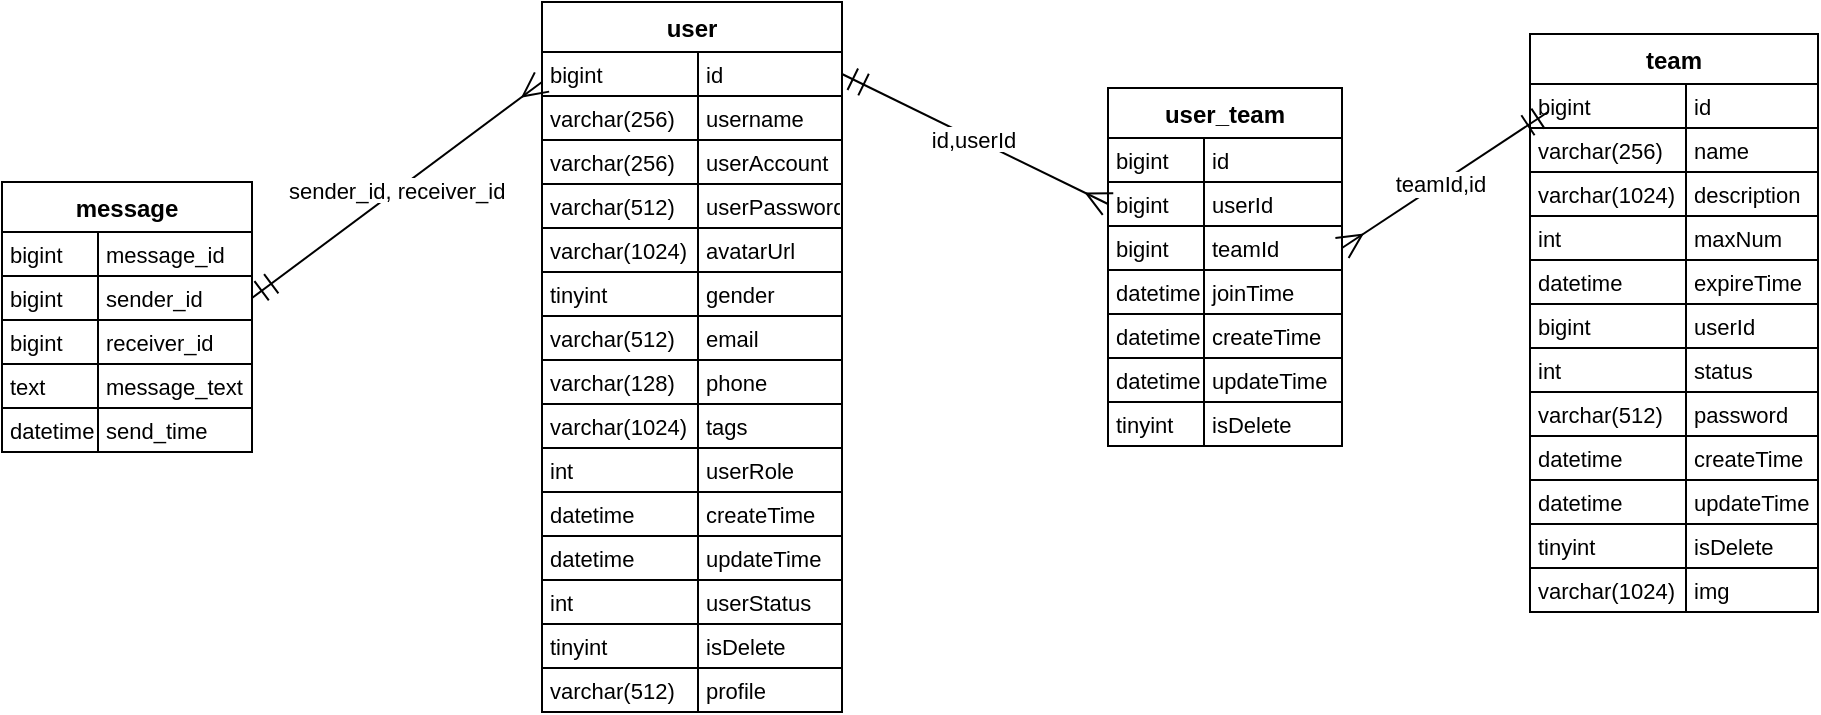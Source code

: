<mxfile version="24.2.3" type="github">
  <diagram name="第 1 页" id="plTdu0nr00cwOfL37Zm0">
    <mxGraphModel dx="2539" dy="769" grid="0" gridSize="10" guides="1" tooltips="1" connect="1" arrows="1" fold="1" page="0" pageScale="1" pageWidth="827" pageHeight="1169" math="0" shadow="0">
      <root>
        <mxCell id="0" />
        <mxCell id="1" parent="0" />
        <mxCell id="kxkNf5n4wVDpSi1koq3--77" value="message" style="shape=table;startSize=25;container=1;collapsible=0;childLayout=tableLayout;fixedRows=1;rowLines=1;fontStyle=1;align=center;resizeLast=1;" parent="1" vertex="1">
          <mxGeometry x="-907" y="110" width="125" height="135" as="geometry" />
        </mxCell>
        <mxCell id="kxkNf5n4wVDpSi1koq3--78" style="shape=tableRow;horizontal=0;startSize=0;swimlaneHead=0;swimlaneBody=0;fillColor=none;collapsible=0;dropTarget=0;points=[[0,0.5],[1,0.5]];portConstraint=eastwest;top=0;left=0;right=0;bottom=0;" parent="kxkNf5n4wVDpSi1koq3--77" vertex="1">
          <mxGeometry y="25" width="125" height="22" as="geometry" />
        </mxCell>
        <mxCell id="kxkNf5n4wVDpSi1koq3--79" value="bigint" style="shape=partialRectangle;connectable=0;fillColor=none;top=0;left=0;bottom=0;right=0;align=left;spacingLeft=2;overflow=hidden;fontSize=11;" parent="kxkNf5n4wVDpSi1koq3--78" vertex="1">
          <mxGeometry width="48" height="22" as="geometry">
            <mxRectangle width="48" height="22" as="alternateBounds" />
          </mxGeometry>
        </mxCell>
        <mxCell id="kxkNf5n4wVDpSi1koq3--80" value="message_id" style="shape=partialRectangle;connectable=0;fillColor=none;top=0;left=0;bottom=0;right=0;align=left;spacingLeft=2;overflow=hidden;fontSize=11;" parent="kxkNf5n4wVDpSi1koq3--78" vertex="1">
          <mxGeometry x="48" width="77" height="22" as="geometry">
            <mxRectangle width="77" height="22" as="alternateBounds" />
          </mxGeometry>
        </mxCell>
        <mxCell id="kxkNf5n4wVDpSi1koq3--81" style="shape=tableRow;horizontal=0;startSize=0;swimlaneHead=0;swimlaneBody=0;fillColor=none;collapsible=0;dropTarget=0;points=[[0,0.5],[1,0.5]];portConstraint=eastwest;top=0;left=0;right=0;bottom=0;" parent="kxkNf5n4wVDpSi1koq3--77" vertex="1">
          <mxGeometry y="47" width="125" height="22" as="geometry" />
        </mxCell>
        <mxCell id="kxkNf5n4wVDpSi1koq3--82" value="bigint" style="shape=partialRectangle;connectable=0;fillColor=none;top=0;left=0;bottom=0;right=0;align=left;spacingLeft=2;overflow=hidden;fontSize=11;" parent="kxkNf5n4wVDpSi1koq3--81" vertex="1">
          <mxGeometry width="48" height="22" as="geometry">
            <mxRectangle width="48" height="22" as="alternateBounds" />
          </mxGeometry>
        </mxCell>
        <mxCell id="kxkNf5n4wVDpSi1koq3--83" value="sender_id" style="shape=partialRectangle;connectable=0;fillColor=none;top=0;left=0;bottom=0;right=0;align=left;spacingLeft=2;overflow=hidden;fontSize=11;" parent="kxkNf5n4wVDpSi1koq3--81" vertex="1">
          <mxGeometry x="48" width="77" height="22" as="geometry">
            <mxRectangle width="77" height="22" as="alternateBounds" />
          </mxGeometry>
        </mxCell>
        <mxCell id="kxkNf5n4wVDpSi1koq3--84" style="shape=tableRow;horizontal=0;startSize=0;swimlaneHead=0;swimlaneBody=0;fillColor=none;collapsible=0;dropTarget=0;points=[[0,0.5],[1,0.5]];portConstraint=eastwest;top=0;left=0;right=0;bottom=0;" parent="kxkNf5n4wVDpSi1koq3--77" vertex="1">
          <mxGeometry y="69" width="125" height="22" as="geometry" />
        </mxCell>
        <mxCell id="kxkNf5n4wVDpSi1koq3--85" value="bigint" style="shape=partialRectangle;connectable=0;fillColor=none;top=0;left=0;bottom=0;right=0;align=left;spacingLeft=2;overflow=hidden;fontSize=11;" parent="kxkNf5n4wVDpSi1koq3--84" vertex="1">
          <mxGeometry width="48" height="22" as="geometry">
            <mxRectangle width="48" height="22" as="alternateBounds" />
          </mxGeometry>
        </mxCell>
        <mxCell id="kxkNf5n4wVDpSi1koq3--86" value="receiver_id" style="shape=partialRectangle;connectable=0;fillColor=none;top=0;left=0;bottom=0;right=0;align=left;spacingLeft=2;overflow=hidden;fontSize=11;" parent="kxkNf5n4wVDpSi1koq3--84" vertex="1">
          <mxGeometry x="48" width="77" height="22" as="geometry">
            <mxRectangle width="77" height="22" as="alternateBounds" />
          </mxGeometry>
        </mxCell>
        <mxCell id="kxkNf5n4wVDpSi1koq3--87" style="shape=tableRow;horizontal=0;startSize=0;swimlaneHead=0;swimlaneBody=0;fillColor=none;collapsible=0;dropTarget=0;points=[[0,0.5],[1,0.5]];portConstraint=eastwest;top=0;left=0;right=0;bottom=0;" parent="kxkNf5n4wVDpSi1koq3--77" vertex="1">
          <mxGeometry y="91" width="125" height="22" as="geometry" />
        </mxCell>
        <mxCell id="kxkNf5n4wVDpSi1koq3--88" value="text" style="shape=partialRectangle;connectable=0;fillColor=none;top=0;left=0;bottom=0;right=0;align=left;spacingLeft=2;overflow=hidden;fontSize=11;" parent="kxkNf5n4wVDpSi1koq3--87" vertex="1">
          <mxGeometry width="48" height="22" as="geometry">
            <mxRectangle width="48" height="22" as="alternateBounds" />
          </mxGeometry>
        </mxCell>
        <mxCell id="kxkNf5n4wVDpSi1koq3--89" value="message_text" style="shape=partialRectangle;connectable=0;fillColor=none;top=0;left=0;bottom=0;right=0;align=left;spacingLeft=2;overflow=hidden;fontSize=11;" parent="kxkNf5n4wVDpSi1koq3--87" vertex="1">
          <mxGeometry x="48" width="77" height="22" as="geometry">
            <mxRectangle width="77" height="22" as="alternateBounds" />
          </mxGeometry>
        </mxCell>
        <mxCell id="kxkNf5n4wVDpSi1koq3--90" style="shape=tableRow;horizontal=0;startSize=0;swimlaneHead=0;swimlaneBody=0;fillColor=none;collapsible=0;dropTarget=0;points=[[0,0.5],[1,0.5]];portConstraint=eastwest;top=0;left=0;right=0;bottom=0;" parent="kxkNf5n4wVDpSi1koq3--77" vertex="1">
          <mxGeometry y="113" width="125" height="22" as="geometry" />
        </mxCell>
        <mxCell id="kxkNf5n4wVDpSi1koq3--91" value="datetime" style="shape=partialRectangle;connectable=0;fillColor=none;top=0;left=0;bottom=0;right=0;align=left;spacingLeft=2;overflow=hidden;fontSize=11;" parent="kxkNf5n4wVDpSi1koq3--90" vertex="1">
          <mxGeometry width="48" height="22" as="geometry">
            <mxRectangle width="48" height="22" as="alternateBounds" />
          </mxGeometry>
        </mxCell>
        <mxCell id="kxkNf5n4wVDpSi1koq3--92" value="send_time" style="shape=partialRectangle;connectable=0;fillColor=none;top=0;left=0;bottom=0;right=0;align=left;spacingLeft=2;overflow=hidden;fontSize=11;" parent="kxkNf5n4wVDpSi1koq3--90" vertex="1">
          <mxGeometry x="48" width="77" height="22" as="geometry">
            <mxRectangle width="77" height="22" as="alternateBounds" />
          </mxGeometry>
        </mxCell>
        <mxCell id="kxkNf5n4wVDpSi1koq3--93" value="user" style="shape=table;startSize=25;container=1;collapsible=0;childLayout=tableLayout;fixedRows=1;rowLines=1;fontStyle=1;align=center;resizeLast=1;" parent="1" vertex="1">
          <mxGeometry x="-637" y="20" width="150" height="355" as="geometry" />
        </mxCell>
        <mxCell id="kxkNf5n4wVDpSi1koq3--94" style="shape=tableRow;horizontal=0;startSize=0;swimlaneHead=0;swimlaneBody=0;fillColor=none;collapsible=0;dropTarget=0;points=[[0,0.5],[1,0.5]];portConstraint=eastwest;top=0;left=0;right=0;bottom=0;" parent="kxkNf5n4wVDpSi1koq3--93" vertex="1">
          <mxGeometry y="25" width="150" height="22" as="geometry" />
        </mxCell>
        <mxCell id="kxkNf5n4wVDpSi1koq3--95" value="bigint" style="shape=partialRectangle;connectable=0;fillColor=none;top=0;left=0;bottom=0;right=0;align=left;spacingLeft=2;overflow=hidden;fontSize=11;" parent="kxkNf5n4wVDpSi1koq3--94" vertex="1">
          <mxGeometry width="78" height="22" as="geometry">
            <mxRectangle width="78" height="22" as="alternateBounds" />
          </mxGeometry>
        </mxCell>
        <mxCell id="kxkNf5n4wVDpSi1koq3--96" value="id" style="shape=partialRectangle;connectable=0;fillColor=none;top=0;left=0;bottom=0;right=0;align=left;spacingLeft=2;overflow=hidden;fontSize=11;" parent="kxkNf5n4wVDpSi1koq3--94" vertex="1">
          <mxGeometry x="78" width="72" height="22" as="geometry">
            <mxRectangle width="72" height="22" as="alternateBounds" />
          </mxGeometry>
        </mxCell>
        <mxCell id="kxkNf5n4wVDpSi1koq3--97" style="shape=tableRow;horizontal=0;startSize=0;swimlaneHead=0;swimlaneBody=0;fillColor=none;collapsible=0;dropTarget=0;points=[[0,0.5],[1,0.5]];portConstraint=eastwest;top=0;left=0;right=0;bottom=0;" parent="kxkNf5n4wVDpSi1koq3--93" vertex="1">
          <mxGeometry y="47" width="150" height="22" as="geometry" />
        </mxCell>
        <mxCell id="kxkNf5n4wVDpSi1koq3--98" value="varchar(256)" style="shape=partialRectangle;connectable=0;fillColor=none;top=0;left=0;bottom=0;right=0;align=left;spacingLeft=2;overflow=hidden;fontSize=11;" parent="kxkNf5n4wVDpSi1koq3--97" vertex="1">
          <mxGeometry width="78" height="22" as="geometry">
            <mxRectangle width="78" height="22" as="alternateBounds" />
          </mxGeometry>
        </mxCell>
        <mxCell id="kxkNf5n4wVDpSi1koq3--99" value="username" style="shape=partialRectangle;connectable=0;fillColor=none;top=0;left=0;bottom=0;right=0;align=left;spacingLeft=2;overflow=hidden;fontSize=11;" parent="kxkNf5n4wVDpSi1koq3--97" vertex="1">
          <mxGeometry x="78" width="72" height="22" as="geometry">
            <mxRectangle width="72" height="22" as="alternateBounds" />
          </mxGeometry>
        </mxCell>
        <mxCell id="kxkNf5n4wVDpSi1koq3--100" style="shape=tableRow;horizontal=0;startSize=0;swimlaneHead=0;swimlaneBody=0;fillColor=none;collapsible=0;dropTarget=0;points=[[0,0.5],[1,0.5]];portConstraint=eastwest;top=0;left=0;right=0;bottom=0;" parent="kxkNf5n4wVDpSi1koq3--93" vertex="1">
          <mxGeometry y="69" width="150" height="22" as="geometry" />
        </mxCell>
        <mxCell id="kxkNf5n4wVDpSi1koq3--101" value="varchar(256)" style="shape=partialRectangle;connectable=0;fillColor=none;top=0;left=0;bottom=0;right=0;align=left;spacingLeft=2;overflow=hidden;fontSize=11;" parent="kxkNf5n4wVDpSi1koq3--100" vertex="1">
          <mxGeometry width="78" height="22" as="geometry">
            <mxRectangle width="78" height="22" as="alternateBounds" />
          </mxGeometry>
        </mxCell>
        <mxCell id="kxkNf5n4wVDpSi1koq3--102" value="userAccount" style="shape=partialRectangle;connectable=0;fillColor=none;top=0;left=0;bottom=0;right=0;align=left;spacingLeft=2;overflow=hidden;fontSize=11;" parent="kxkNf5n4wVDpSi1koq3--100" vertex="1">
          <mxGeometry x="78" width="72" height="22" as="geometry">
            <mxRectangle width="72" height="22" as="alternateBounds" />
          </mxGeometry>
        </mxCell>
        <mxCell id="kxkNf5n4wVDpSi1koq3--103" style="shape=tableRow;horizontal=0;startSize=0;swimlaneHead=0;swimlaneBody=0;fillColor=none;collapsible=0;dropTarget=0;points=[[0,0.5],[1,0.5]];portConstraint=eastwest;top=0;left=0;right=0;bottom=0;" parent="kxkNf5n4wVDpSi1koq3--93" vertex="1">
          <mxGeometry y="91" width="150" height="22" as="geometry" />
        </mxCell>
        <mxCell id="kxkNf5n4wVDpSi1koq3--104" value="varchar(512)" style="shape=partialRectangle;connectable=0;fillColor=none;top=0;left=0;bottom=0;right=0;align=left;spacingLeft=2;overflow=hidden;fontSize=11;" parent="kxkNf5n4wVDpSi1koq3--103" vertex="1">
          <mxGeometry width="78" height="22" as="geometry">
            <mxRectangle width="78" height="22" as="alternateBounds" />
          </mxGeometry>
        </mxCell>
        <mxCell id="kxkNf5n4wVDpSi1koq3--105" value="userPassword" style="shape=partialRectangle;connectable=0;fillColor=none;top=0;left=0;bottom=0;right=0;align=left;spacingLeft=2;overflow=hidden;fontSize=11;" parent="kxkNf5n4wVDpSi1koq3--103" vertex="1">
          <mxGeometry x="78" width="72" height="22" as="geometry">
            <mxRectangle width="72" height="22" as="alternateBounds" />
          </mxGeometry>
        </mxCell>
        <mxCell id="kxkNf5n4wVDpSi1koq3--106" style="shape=tableRow;horizontal=0;startSize=0;swimlaneHead=0;swimlaneBody=0;fillColor=none;collapsible=0;dropTarget=0;points=[[0,0.5],[1,0.5]];portConstraint=eastwest;top=0;left=0;right=0;bottom=0;" parent="kxkNf5n4wVDpSi1koq3--93" vertex="1">
          <mxGeometry y="113" width="150" height="22" as="geometry" />
        </mxCell>
        <mxCell id="kxkNf5n4wVDpSi1koq3--107" value="varchar(1024)" style="shape=partialRectangle;connectable=0;fillColor=none;top=0;left=0;bottom=0;right=0;align=left;spacingLeft=2;overflow=hidden;fontSize=11;" parent="kxkNf5n4wVDpSi1koq3--106" vertex="1">
          <mxGeometry width="78" height="22" as="geometry">
            <mxRectangle width="78" height="22" as="alternateBounds" />
          </mxGeometry>
        </mxCell>
        <mxCell id="kxkNf5n4wVDpSi1koq3--108" value="avatarUrl" style="shape=partialRectangle;connectable=0;fillColor=none;top=0;left=0;bottom=0;right=0;align=left;spacingLeft=2;overflow=hidden;fontSize=11;" parent="kxkNf5n4wVDpSi1koq3--106" vertex="1">
          <mxGeometry x="78" width="72" height="22" as="geometry">
            <mxRectangle width="72" height="22" as="alternateBounds" />
          </mxGeometry>
        </mxCell>
        <mxCell id="kxkNf5n4wVDpSi1koq3--109" style="shape=tableRow;horizontal=0;startSize=0;swimlaneHead=0;swimlaneBody=0;fillColor=none;collapsible=0;dropTarget=0;points=[[0,0.5],[1,0.5]];portConstraint=eastwest;top=0;left=0;right=0;bottom=0;" parent="kxkNf5n4wVDpSi1koq3--93" vertex="1">
          <mxGeometry y="135" width="150" height="22" as="geometry" />
        </mxCell>
        <mxCell id="kxkNf5n4wVDpSi1koq3--110" value="tinyint" style="shape=partialRectangle;connectable=0;fillColor=none;top=0;left=0;bottom=0;right=0;align=left;spacingLeft=2;overflow=hidden;fontSize=11;" parent="kxkNf5n4wVDpSi1koq3--109" vertex="1">
          <mxGeometry width="78" height="22" as="geometry">
            <mxRectangle width="78" height="22" as="alternateBounds" />
          </mxGeometry>
        </mxCell>
        <mxCell id="kxkNf5n4wVDpSi1koq3--111" value="gender" style="shape=partialRectangle;connectable=0;fillColor=none;top=0;left=0;bottom=0;right=0;align=left;spacingLeft=2;overflow=hidden;fontSize=11;" parent="kxkNf5n4wVDpSi1koq3--109" vertex="1">
          <mxGeometry x="78" width="72" height="22" as="geometry">
            <mxRectangle width="72" height="22" as="alternateBounds" />
          </mxGeometry>
        </mxCell>
        <mxCell id="kxkNf5n4wVDpSi1koq3--112" style="shape=tableRow;horizontal=0;startSize=0;swimlaneHead=0;swimlaneBody=0;fillColor=none;collapsible=0;dropTarget=0;points=[[0,0.5],[1,0.5]];portConstraint=eastwest;top=0;left=0;right=0;bottom=0;" parent="kxkNf5n4wVDpSi1koq3--93" vertex="1">
          <mxGeometry y="157" width="150" height="22" as="geometry" />
        </mxCell>
        <mxCell id="kxkNf5n4wVDpSi1koq3--113" value="varchar(512)" style="shape=partialRectangle;connectable=0;fillColor=none;top=0;left=0;bottom=0;right=0;align=left;spacingLeft=2;overflow=hidden;fontSize=11;" parent="kxkNf5n4wVDpSi1koq3--112" vertex="1">
          <mxGeometry width="78" height="22" as="geometry">
            <mxRectangle width="78" height="22" as="alternateBounds" />
          </mxGeometry>
        </mxCell>
        <mxCell id="kxkNf5n4wVDpSi1koq3--114" value="email" style="shape=partialRectangle;connectable=0;fillColor=none;top=0;left=0;bottom=0;right=0;align=left;spacingLeft=2;overflow=hidden;fontSize=11;" parent="kxkNf5n4wVDpSi1koq3--112" vertex="1">
          <mxGeometry x="78" width="72" height="22" as="geometry">
            <mxRectangle width="72" height="22" as="alternateBounds" />
          </mxGeometry>
        </mxCell>
        <mxCell id="kxkNf5n4wVDpSi1koq3--115" style="shape=tableRow;horizontal=0;startSize=0;swimlaneHead=0;swimlaneBody=0;fillColor=none;collapsible=0;dropTarget=0;points=[[0,0.5],[1,0.5]];portConstraint=eastwest;top=0;left=0;right=0;bottom=0;" parent="kxkNf5n4wVDpSi1koq3--93" vertex="1">
          <mxGeometry y="179" width="150" height="22" as="geometry" />
        </mxCell>
        <mxCell id="kxkNf5n4wVDpSi1koq3--116" value="varchar(128)" style="shape=partialRectangle;connectable=0;fillColor=none;top=0;left=0;bottom=0;right=0;align=left;spacingLeft=2;overflow=hidden;fontSize=11;" parent="kxkNf5n4wVDpSi1koq3--115" vertex="1">
          <mxGeometry width="78" height="22" as="geometry">
            <mxRectangle width="78" height="22" as="alternateBounds" />
          </mxGeometry>
        </mxCell>
        <mxCell id="kxkNf5n4wVDpSi1koq3--117" value="phone" style="shape=partialRectangle;connectable=0;fillColor=none;top=0;left=0;bottom=0;right=0;align=left;spacingLeft=2;overflow=hidden;fontSize=11;" parent="kxkNf5n4wVDpSi1koq3--115" vertex="1">
          <mxGeometry x="78" width="72" height="22" as="geometry">
            <mxRectangle width="72" height="22" as="alternateBounds" />
          </mxGeometry>
        </mxCell>
        <mxCell id="kxkNf5n4wVDpSi1koq3--118" style="shape=tableRow;horizontal=0;startSize=0;swimlaneHead=0;swimlaneBody=0;fillColor=none;collapsible=0;dropTarget=0;points=[[0,0.5],[1,0.5]];portConstraint=eastwest;top=0;left=0;right=0;bottom=0;" parent="kxkNf5n4wVDpSi1koq3--93" vertex="1">
          <mxGeometry y="201" width="150" height="22" as="geometry" />
        </mxCell>
        <mxCell id="kxkNf5n4wVDpSi1koq3--119" value="varchar(1024)" style="shape=partialRectangle;connectable=0;fillColor=none;top=0;left=0;bottom=0;right=0;align=left;spacingLeft=2;overflow=hidden;fontSize=11;" parent="kxkNf5n4wVDpSi1koq3--118" vertex="1">
          <mxGeometry width="78" height="22" as="geometry">
            <mxRectangle width="78" height="22" as="alternateBounds" />
          </mxGeometry>
        </mxCell>
        <mxCell id="kxkNf5n4wVDpSi1koq3--120" value="tags" style="shape=partialRectangle;connectable=0;fillColor=none;top=0;left=0;bottom=0;right=0;align=left;spacingLeft=2;overflow=hidden;fontSize=11;" parent="kxkNf5n4wVDpSi1koq3--118" vertex="1">
          <mxGeometry x="78" width="72" height="22" as="geometry">
            <mxRectangle width="72" height="22" as="alternateBounds" />
          </mxGeometry>
        </mxCell>
        <mxCell id="kxkNf5n4wVDpSi1koq3--121" style="shape=tableRow;horizontal=0;startSize=0;swimlaneHead=0;swimlaneBody=0;fillColor=none;collapsible=0;dropTarget=0;points=[[0,0.5],[1,0.5]];portConstraint=eastwest;top=0;left=0;right=0;bottom=0;" parent="kxkNf5n4wVDpSi1koq3--93" vertex="1">
          <mxGeometry y="223" width="150" height="22" as="geometry" />
        </mxCell>
        <mxCell id="kxkNf5n4wVDpSi1koq3--122" value="int" style="shape=partialRectangle;connectable=0;fillColor=none;top=0;left=0;bottom=0;right=0;align=left;spacingLeft=2;overflow=hidden;fontSize=11;" parent="kxkNf5n4wVDpSi1koq3--121" vertex="1">
          <mxGeometry width="78" height="22" as="geometry">
            <mxRectangle width="78" height="22" as="alternateBounds" />
          </mxGeometry>
        </mxCell>
        <mxCell id="kxkNf5n4wVDpSi1koq3--123" value="userRole" style="shape=partialRectangle;connectable=0;fillColor=none;top=0;left=0;bottom=0;right=0;align=left;spacingLeft=2;overflow=hidden;fontSize=11;" parent="kxkNf5n4wVDpSi1koq3--121" vertex="1">
          <mxGeometry x="78" width="72" height="22" as="geometry">
            <mxRectangle width="72" height="22" as="alternateBounds" />
          </mxGeometry>
        </mxCell>
        <mxCell id="kxkNf5n4wVDpSi1koq3--124" style="shape=tableRow;horizontal=0;startSize=0;swimlaneHead=0;swimlaneBody=0;fillColor=none;collapsible=0;dropTarget=0;points=[[0,0.5],[1,0.5]];portConstraint=eastwest;top=0;left=0;right=0;bottom=0;" parent="kxkNf5n4wVDpSi1koq3--93" vertex="1">
          <mxGeometry y="245" width="150" height="22" as="geometry" />
        </mxCell>
        <mxCell id="kxkNf5n4wVDpSi1koq3--125" value="datetime" style="shape=partialRectangle;connectable=0;fillColor=none;top=0;left=0;bottom=0;right=0;align=left;spacingLeft=2;overflow=hidden;fontSize=11;" parent="kxkNf5n4wVDpSi1koq3--124" vertex="1">
          <mxGeometry width="78" height="22" as="geometry">
            <mxRectangle width="78" height="22" as="alternateBounds" />
          </mxGeometry>
        </mxCell>
        <mxCell id="kxkNf5n4wVDpSi1koq3--126" value="createTime" style="shape=partialRectangle;connectable=0;fillColor=none;top=0;left=0;bottom=0;right=0;align=left;spacingLeft=2;overflow=hidden;fontSize=11;" parent="kxkNf5n4wVDpSi1koq3--124" vertex="1">
          <mxGeometry x="78" width="72" height="22" as="geometry">
            <mxRectangle width="72" height="22" as="alternateBounds" />
          </mxGeometry>
        </mxCell>
        <mxCell id="kxkNf5n4wVDpSi1koq3--127" style="shape=tableRow;horizontal=0;startSize=0;swimlaneHead=0;swimlaneBody=0;fillColor=none;collapsible=0;dropTarget=0;points=[[0,0.5],[1,0.5]];portConstraint=eastwest;top=0;left=0;right=0;bottom=0;" parent="kxkNf5n4wVDpSi1koq3--93" vertex="1">
          <mxGeometry y="267" width="150" height="22" as="geometry" />
        </mxCell>
        <mxCell id="kxkNf5n4wVDpSi1koq3--128" value="datetime" style="shape=partialRectangle;connectable=0;fillColor=none;top=0;left=0;bottom=0;right=0;align=left;spacingLeft=2;overflow=hidden;fontSize=11;" parent="kxkNf5n4wVDpSi1koq3--127" vertex="1">
          <mxGeometry width="78" height="22" as="geometry">
            <mxRectangle width="78" height="22" as="alternateBounds" />
          </mxGeometry>
        </mxCell>
        <mxCell id="kxkNf5n4wVDpSi1koq3--129" value="updateTime" style="shape=partialRectangle;connectable=0;fillColor=none;top=0;left=0;bottom=0;right=0;align=left;spacingLeft=2;overflow=hidden;fontSize=11;" parent="kxkNf5n4wVDpSi1koq3--127" vertex="1">
          <mxGeometry x="78" width="72" height="22" as="geometry">
            <mxRectangle width="72" height="22" as="alternateBounds" />
          </mxGeometry>
        </mxCell>
        <mxCell id="kxkNf5n4wVDpSi1koq3--130" style="shape=tableRow;horizontal=0;startSize=0;swimlaneHead=0;swimlaneBody=0;fillColor=none;collapsible=0;dropTarget=0;points=[[0,0.5],[1,0.5]];portConstraint=eastwest;top=0;left=0;right=0;bottom=0;" parent="kxkNf5n4wVDpSi1koq3--93" vertex="1">
          <mxGeometry y="289" width="150" height="22" as="geometry" />
        </mxCell>
        <mxCell id="kxkNf5n4wVDpSi1koq3--131" value="int" style="shape=partialRectangle;connectable=0;fillColor=none;top=0;left=0;bottom=0;right=0;align=left;spacingLeft=2;overflow=hidden;fontSize=11;" parent="kxkNf5n4wVDpSi1koq3--130" vertex="1">
          <mxGeometry width="78" height="22" as="geometry">
            <mxRectangle width="78" height="22" as="alternateBounds" />
          </mxGeometry>
        </mxCell>
        <mxCell id="kxkNf5n4wVDpSi1koq3--132" value="userStatus" style="shape=partialRectangle;connectable=0;fillColor=none;top=0;left=0;bottom=0;right=0;align=left;spacingLeft=2;overflow=hidden;fontSize=11;" parent="kxkNf5n4wVDpSi1koq3--130" vertex="1">
          <mxGeometry x="78" width="72" height="22" as="geometry">
            <mxRectangle width="72" height="22" as="alternateBounds" />
          </mxGeometry>
        </mxCell>
        <mxCell id="kxkNf5n4wVDpSi1koq3--133" style="shape=tableRow;horizontal=0;startSize=0;swimlaneHead=0;swimlaneBody=0;fillColor=none;collapsible=0;dropTarget=0;points=[[0,0.5],[1,0.5]];portConstraint=eastwest;top=0;left=0;right=0;bottom=0;" parent="kxkNf5n4wVDpSi1koq3--93" vertex="1">
          <mxGeometry y="311" width="150" height="22" as="geometry" />
        </mxCell>
        <mxCell id="kxkNf5n4wVDpSi1koq3--134" value="tinyint" style="shape=partialRectangle;connectable=0;fillColor=none;top=0;left=0;bottom=0;right=0;align=left;spacingLeft=2;overflow=hidden;fontSize=11;" parent="kxkNf5n4wVDpSi1koq3--133" vertex="1">
          <mxGeometry width="78" height="22" as="geometry">
            <mxRectangle width="78" height="22" as="alternateBounds" />
          </mxGeometry>
        </mxCell>
        <mxCell id="kxkNf5n4wVDpSi1koq3--135" value="isDelete" style="shape=partialRectangle;connectable=0;fillColor=none;top=0;left=0;bottom=0;right=0;align=left;spacingLeft=2;overflow=hidden;fontSize=11;" parent="kxkNf5n4wVDpSi1koq3--133" vertex="1">
          <mxGeometry x="78" width="72" height="22" as="geometry">
            <mxRectangle width="72" height="22" as="alternateBounds" />
          </mxGeometry>
        </mxCell>
        <mxCell id="kxkNf5n4wVDpSi1koq3--136" style="shape=tableRow;horizontal=0;startSize=0;swimlaneHead=0;swimlaneBody=0;fillColor=none;collapsible=0;dropTarget=0;points=[[0,0.5],[1,0.5]];portConstraint=eastwest;top=0;left=0;right=0;bottom=0;" parent="kxkNf5n4wVDpSi1koq3--93" vertex="1">
          <mxGeometry y="333" width="150" height="22" as="geometry" />
        </mxCell>
        <mxCell id="kxkNf5n4wVDpSi1koq3--137" value="varchar(512)" style="shape=partialRectangle;connectable=0;fillColor=none;top=0;left=0;bottom=0;right=0;align=left;spacingLeft=2;overflow=hidden;fontSize=11;" parent="kxkNf5n4wVDpSi1koq3--136" vertex="1">
          <mxGeometry width="78" height="22" as="geometry">
            <mxRectangle width="78" height="22" as="alternateBounds" />
          </mxGeometry>
        </mxCell>
        <mxCell id="kxkNf5n4wVDpSi1koq3--138" value="profile" style="shape=partialRectangle;connectable=0;fillColor=none;top=0;left=0;bottom=0;right=0;align=left;spacingLeft=2;overflow=hidden;fontSize=11;" parent="kxkNf5n4wVDpSi1koq3--136" vertex="1">
          <mxGeometry x="78" width="72" height="22" as="geometry">
            <mxRectangle width="72" height="22" as="alternateBounds" />
          </mxGeometry>
        </mxCell>
        <mxCell id="kxkNf5n4wVDpSi1koq3--139" value="team" style="shape=table;startSize=25;container=1;collapsible=0;childLayout=tableLayout;fixedRows=1;rowLines=1;fontStyle=1;align=center;resizeLast=1;" parent="1" vertex="1">
          <mxGeometry x="-143" y="36" width="144" height="289" as="geometry" />
        </mxCell>
        <mxCell id="kxkNf5n4wVDpSi1koq3--140" style="shape=tableRow;horizontal=0;startSize=0;swimlaneHead=0;swimlaneBody=0;fillColor=none;collapsible=0;dropTarget=0;points=[[0,0.5],[1,0.5]];portConstraint=eastwest;top=0;left=0;right=0;bottom=0;" parent="kxkNf5n4wVDpSi1koq3--139" vertex="1">
          <mxGeometry y="25" width="144" height="22" as="geometry" />
        </mxCell>
        <mxCell id="kxkNf5n4wVDpSi1koq3--141" value="bigint" style="shape=partialRectangle;connectable=0;fillColor=none;top=0;left=0;bottom=0;right=0;align=left;spacingLeft=2;overflow=hidden;fontSize=11;" parent="kxkNf5n4wVDpSi1koq3--140" vertex="1">
          <mxGeometry width="78" height="22" as="geometry">
            <mxRectangle width="78" height="22" as="alternateBounds" />
          </mxGeometry>
        </mxCell>
        <mxCell id="kxkNf5n4wVDpSi1koq3--142" value="id" style="shape=partialRectangle;connectable=0;fillColor=none;top=0;left=0;bottom=0;right=0;align=left;spacingLeft=2;overflow=hidden;fontSize=11;" parent="kxkNf5n4wVDpSi1koq3--140" vertex="1">
          <mxGeometry x="78" width="66" height="22" as="geometry">
            <mxRectangle width="66" height="22" as="alternateBounds" />
          </mxGeometry>
        </mxCell>
        <mxCell id="kxkNf5n4wVDpSi1koq3--143" style="shape=tableRow;horizontal=0;startSize=0;swimlaneHead=0;swimlaneBody=0;fillColor=none;collapsible=0;dropTarget=0;points=[[0,0.5],[1,0.5]];portConstraint=eastwest;top=0;left=0;right=0;bottom=0;" parent="kxkNf5n4wVDpSi1koq3--139" vertex="1">
          <mxGeometry y="47" width="144" height="22" as="geometry" />
        </mxCell>
        <mxCell id="kxkNf5n4wVDpSi1koq3--144" value="varchar(256)" style="shape=partialRectangle;connectable=0;fillColor=none;top=0;left=0;bottom=0;right=0;align=left;spacingLeft=2;overflow=hidden;fontSize=11;" parent="kxkNf5n4wVDpSi1koq3--143" vertex="1">
          <mxGeometry width="78" height="22" as="geometry">
            <mxRectangle width="78" height="22" as="alternateBounds" />
          </mxGeometry>
        </mxCell>
        <mxCell id="kxkNf5n4wVDpSi1koq3--145" value="name" style="shape=partialRectangle;connectable=0;fillColor=none;top=0;left=0;bottom=0;right=0;align=left;spacingLeft=2;overflow=hidden;fontSize=11;" parent="kxkNf5n4wVDpSi1koq3--143" vertex="1">
          <mxGeometry x="78" width="66" height="22" as="geometry">
            <mxRectangle width="66" height="22" as="alternateBounds" />
          </mxGeometry>
        </mxCell>
        <mxCell id="kxkNf5n4wVDpSi1koq3--146" style="shape=tableRow;horizontal=0;startSize=0;swimlaneHead=0;swimlaneBody=0;fillColor=none;collapsible=0;dropTarget=0;points=[[0,0.5],[1,0.5]];portConstraint=eastwest;top=0;left=0;right=0;bottom=0;" parent="kxkNf5n4wVDpSi1koq3--139" vertex="1">
          <mxGeometry y="69" width="144" height="22" as="geometry" />
        </mxCell>
        <mxCell id="kxkNf5n4wVDpSi1koq3--147" value="varchar(1024)" style="shape=partialRectangle;connectable=0;fillColor=none;top=0;left=0;bottom=0;right=0;align=left;spacingLeft=2;overflow=hidden;fontSize=11;" parent="kxkNf5n4wVDpSi1koq3--146" vertex="1">
          <mxGeometry width="78" height="22" as="geometry">
            <mxRectangle width="78" height="22" as="alternateBounds" />
          </mxGeometry>
        </mxCell>
        <mxCell id="kxkNf5n4wVDpSi1koq3--148" value="description" style="shape=partialRectangle;connectable=0;fillColor=none;top=0;left=0;bottom=0;right=0;align=left;spacingLeft=2;overflow=hidden;fontSize=11;" parent="kxkNf5n4wVDpSi1koq3--146" vertex="1">
          <mxGeometry x="78" width="66" height="22" as="geometry">
            <mxRectangle width="66" height="22" as="alternateBounds" />
          </mxGeometry>
        </mxCell>
        <mxCell id="kxkNf5n4wVDpSi1koq3--149" style="shape=tableRow;horizontal=0;startSize=0;swimlaneHead=0;swimlaneBody=0;fillColor=none;collapsible=0;dropTarget=0;points=[[0,0.5],[1,0.5]];portConstraint=eastwest;top=0;left=0;right=0;bottom=0;" parent="kxkNf5n4wVDpSi1koq3--139" vertex="1">
          <mxGeometry y="91" width="144" height="22" as="geometry" />
        </mxCell>
        <mxCell id="kxkNf5n4wVDpSi1koq3--150" value="int" style="shape=partialRectangle;connectable=0;fillColor=none;top=0;left=0;bottom=0;right=0;align=left;spacingLeft=2;overflow=hidden;fontSize=11;" parent="kxkNf5n4wVDpSi1koq3--149" vertex="1">
          <mxGeometry width="78" height="22" as="geometry">
            <mxRectangle width="78" height="22" as="alternateBounds" />
          </mxGeometry>
        </mxCell>
        <mxCell id="kxkNf5n4wVDpSi1koq3--151" value="maxNum" style="shape=partialRectangle;connectable=0;fillColor=none;top=0;left=0;bottom=0;right=0;align=left;spacingLeft=2;overflow=hidden;fontSize=11;" parent="kxkNf5n4wVDpSi1koq3--149" vertex="1">
          <mxGeometry x="78" width="66" height="22" as="geometry">
            <mxRectangle width="66" height="22" as="alternateBounds" />
          </mxGeometry>
        </mxCell>
        <mxCell id="kxkNf5n4wVDpSi1koq3--152" style="shape=tableRow;horizontal=0;startSize=0;swimlaneHead=0;swimlaneBody=0;fillColor=none;collapsible=0;dropTarget=0;points=[[0,0.5],[1,0.5]];portConstraint=eastwest;top=0;left=0;right=0;bottom=0;" parent="kxkNf5n4wVDpSi1koq3--139" vertex="1">
          <mxGeometry y="113" width="144" height="22" as="geometry" />
        </mxCell>
        <mxCell id="kxkNf5n4wVDpSi1koq3--153" value="datetime" style="shape=partialRectangle;connectable=0;fillColor=none;top=0;left=0;bottom=0;right=0;align=left;spacingLeft=2;overflow=hidden;fontSize=11;" parent="kxkNf5n4wVDpSi1koq3--152" vertex="1">
          <mxGeometry width="78" height="22" as="geometry">
            <mxRectangle width="78" height="22" as="alternateBounds" />
          </mxGeometry>
        </mxCell>
        <mxCell id="kxkNf5n4wVDpSi1koq3--154" value="expireTime" style="shape=partialRectangle;connectable=0;fillColor=none;top=0;left=0;bottom=0;right=0;align=left;spacingLeft=2;overflow=hidden;fontSize=11;" parent="kxkNf5n4wVDpSi1koq3--152" vertex="1">
          <mxGeometry x="78" width="66" height="22" as="geometry">
            <mxRectangle width="66" height="22" as="alternateBounds" />
          </mxGeometry>
        </mxCell>
        <mxCell id="kxkNf5n4wVDpSi1koq3--155" style="shape=tableRow;horizontal=0;startSize=0;swimlaneHead=0;swimlaneBody=0;fillColor=none;collapsible=0;dropTarget=0;points=[[0,0.5],[1,0.5]];portConstraint=eastwest;top=0;left=0;right=0;bottom=0;" parent="kxkNf5n4wVDpSi1koq3--139" vertex="1">
          <mxGeometry y="135" width="144" height="22" as="geometry" />
        </mxCell>
        <mxCell id="kxkNf5n4wVDpSi1koq3--156" value="bigint" style="shape=partialRectangle;connectable=0;fillColor=none;top=0;left=0;bottom=0;right=0;align=left;spacingLeft=2;overflow=hidden;fontSize=11;" parent="kxkNf5n4wVDpSi1koq3--155" vertex="1">
          <mxGeometry width="78" height="22" as="geometry">
            <mxRectangle width="78" height="22" as="alternateBounds" />
          </mxGeometry>
        </mxCell>
        <mxCell id="kxkNf5n4wVDpSi1koq3--157" value="userId" style="shape=partialRectangle;connectable=0;fillColor=none;top=0;left=0;bottom=0;right=0;align=left;spacingLeft=2;overflow=hidden;fontSize=11;" parent="kxkNf5n4wVDpSi1koq3--155" vertex="1">
          <mxGeometry x="78" width="66" height="22" as="geometry">
            <mxRectangle width="66" height="22" as="alternateBounds" />
          </mxGeometry>
        </mxCell>
        <mxCell id="kxkNf5n4wVDpSi1koq3--158" style="shape=tableRow;horizontal=0;startSize=0;swimlaneHead=0;swimlaneBody=0;fillColor=none;collapsible=0;dropTarget=0;points=[[0,0.5],[1,0.5]];portConstraint=eastwest;top=0;left=0;right=0;bottom=0;" parent="kxkNf5n4wVDpSi1koq3--139" vertex="1">
          <mxGeometry y="157" width="144" height="22" as="geometry" />
        </mxCell>
        <mxCell id="kxkNf5n4wVDpSi1koq3--159" value="int" style="shape=partialRectangle;connectable=0;fillColor=none;top=0;left=0;bottom=0;right=0;align=left;spacingLeft=2;overflow=hidden;fontSize=11;" parent="kxkNf5n4wVDpSi1koq3--158" vertex="1">
          <mxGeometry width="78" height="22" as="geometry">
            <mxRectangle width="78" height="22" as="alternateBounds" />
          </mxGeometry>
        </mxCell>
        <mxCell id="kxkNf5n4wVDpSi1koq3--160" value="status" style="shape=partialRectangle;connectable=0;fillColor=none;top=0;left=0;bottom=0;right=0;align=left;spacingLeft=2;overflow=hidden;fontSize=11;" parent="kxkNf5n4wVDpSi1koq3--158" vertex="1">
          <mxGeometry x="78" width="66" height="22" as="geometry">
            <mxRectangle width="66" height="22" as="alternateBounds" />
          </mxGeometry>
        </mxCell>
        <mxCell id="kxkNf5n4wVDpSi1koq3--161" style="shape=tableRow;horizontal=0;startSize=0;swimlaneHead=0;swimlaneBody=0;fillColor=none;collapsible=0;dropTarget=0;points=[[0,0.5],[1,0.5]];portConstraint=eastwest;top=0;left=0;right=0;bottom=0;" parent="kxkNf5n4wVDpSi1koq3--139" vertex="1">
          <mxGeometry y="179" width="144" height="22" as="geometry" />
        </mxCell>
        <mxCell id="kxkNf5n4wVDpSi1koq3--162" value="varchar(512)" style="shape=partialRectangle;connectable=0;fillColor=none;top=0;left=0;bottom=0;right=0;align=left;spacingLeft=2;overflow=hidden;fontSize=11;" parent="kxkNf5n4wVDpSi1koq3--161" vertex="1">
          <mxGeometry width="78" height="22" as="geometry">
            <mxRectangle width="78" height="22" as="alternateBounds" />
          </mxGeometry>
        </mxCell>
        <mxCell id="kxkNf5n4wVDpSi1koq3--163" value="password" style="shape=partialRectangle;connectable=0;fillColor=none;top=0;left=0;bottom=0;right=0;align=left;spacingLeft=2;overflow=hidden;fontSize=11;" parent="kxkNf5n4wVDpSi1koq3--161" vertex="1">
          <mxGeometry x="78" width="66" height="22" as="geometry">
            <mxRectangle width="66" height="22" as="alternateBounds" />
          </mxGeometry>
        </mxCell>
        <mxCell id="kxkNf5n4wVDpSi1koq3--164" style="shape=tableRow;horizontal=0;startSize=0;swimlaneHead=0;swimlaneBody=0;fillColor=none;collapsible=0;dropTarget=0;points=[[0,0.5],[1,0.5]];portConstraint=eastwest;top=0;left=0;right=0;bottom=0;" parent="kxkNf5n4wVDpSi1koq3--139" vertex="1">
          <mxGeometry y="201" width="144" height="22" as="geometry" />
        </mxCell>
        <mxCell id="kxkNf5n4wVDpSi1koq3--165" value="datetime" style="shape=partialRectangle;connectable=0;fillColor=none;top=0;left=0;bottom=0;right=0;align=left;spacingLeft=2;overflow=hidden;fontSize=11;" parent="kxkNf5n4wVDpSi1koq3--164" vertex="1">
          <mxGeometry width="78" height="22" as="geometry">
            <mxRectangle width="78" height="22" as="alternateBounds" />
          </mxGeometry>
        </mxCell>
        <mxCell id="kxkNf5n4wVDpSi1koq3--166" value="createTime" style="shape=partialRectangle;connectable=0;fillColor=none;top=0;left=0;bottom=0;right=0;align=left;spacingLeft=2;overflow=hidden;fontSize=11;" parent="kxkNf5n4wVDpSi1koq3--164" vertex="1">
          <mxGeometry x="78" width="66" height="22" as="geometry">
            <mxRectangle width="66" height="22" as="alternateBounds" />
          </mxGeometry>
        </mxCell>
        <mxCell id="kxkNf5n4wVDpSi1koq3--167" style="shape=tableRow;horizontal=0;startSize=0;swimlaneHead=0;swimlaneBody=0;fillColor=none;collapsible=0;dropTarget=0;points=[[0,0.5],[1,0.5]];portConstraint=eastwest;top=0;left=0;right=0;bottom=0;" parent="kxkNf5n4wVDpSi1koq3--139" vertex="1">
          <mxGeometry y="223" width="144" height="22" as="geometry" />
        </mxCell>
        <mxCell id="kxkNf5n4wVDpSi1koq3--168" value="datetime" style="shape=partialRectangle;connectable=0;fillColor=none;top=0;left=0;bottom=0;right=0;align=left;spacingLeft=2;overflow=hidden;fontSize=11;" parent="kxkNf5n4wVDpSi1koq3--167" vertex="1">
          <mxGeometry width="78" height="22" as="geometry">
            <mxRectangle width="78" height="22" as="alternateBounds" />
          </mxGeometry>
        </mxCell>
        <mxCell id="kxkNf5n4wVDpSi1koq3--169" value="updateTime" style="shape=partialRectangle;connectable=0;fillColor=none;top=0;left=0;bottom=0;right=0;align=left;spacingLeft=2;overflow=hidden;fontSize=11;" parent="kxkNf5n4wVDpSi1koq3--167" vertex="1">
          <mxGeometry x="78" width="66" height="22" as="geometry">
            <mxRectangle width="66" height="22" as="alternateBounds" />
          </mxGeometry>
        </mxCell>
        <mxCell id="kxkNf5n4wVDpSi1koq3--170" style="shape=tableRow;horizontal=0;startSize=0;swimlaneHead=0;swimlaneBody=0;fillColor=none;collapsible=0;dropTarget=0;points=[[0,0.5],[1,0.5]];portConstraint=eastwest;top=0;left=0;right=0;bottom=0;" parent="kxkNf5n4wVDpSi1koq3--139" vertex="1">
          <mxGeometry y="245" width="144" height="22" as="geometry" />
        </mxCell>
        <mxCell id="kxkNf5n4wVDpSi1koq3--171" value="tinyint" style="shape=partialRectangle;connectable=0;fillColor=none;top=0;left=0;bottom=0;right=0;align=left;spacingLeft=2;overflow=hidden;fontSize=11;" parent="kxkNf5n4wVDpSi1koq3--170" vertex="1">
          <mxGeometry width="78" height="22" as="geometry">
            <mxRectangle width="78" height="22" as="alternateBounds" />
          </mxGeometry>
        </mxCell>
        <mxCell id="kxkNf5n4wVDpSi1koq3--172" value="isDelete" style="shape=partialRectangle;connectable=0;fillColor=none;top=0;left=0;bottom=0;right=0;align=left;spacingLeft=2;overflow=hidden;fontSize=11;" parent="kxkNf5n4wVDpSi1koq3--170" vertex="1">
          <mxGeometry x="78" width="66" height="22" as="geometry">
            <mxRectangle width="66" height="22" as="alternateBounds" />
          </mxGeometry>
        </mxCell>
        <mxCell id="kxkNf5n4wVDpSi1koq3--173" style="shape=tableRow;horizontal=0;startSize=0;swimlaneHead=0;swimlaneBody=0;fillColor=none;collapsible=0;dropTarget=0;points=[[0,0.5],[1,0.5]];portConstraint=eastwest;top=0;left=0;right=0;bottom=0;" parent="kxkNf5n4wVDpSi1koq3--139" vertex="1">
          <mxGeometry y="267" width="144" height="22" as="geometry" />
        </mxCell>
        <mxCell id="kxkNf5n4wVDpSi1koq3--174" value="varchar(1024)" style="shape=partialRectangle;connectable=0;fillColor=none;top=0;left=0;bottom=0;right=0;align=left;spacingLeft=2;overflow=hidden;fontSize=11;" parent="kxkNf5n4wVDpSi1koq3--173" vertex="1">
          <mxGeometry width="78" height="22" as="geometry">
            <mxRectangle width="78" height="22" as="alternateBounds" />
          </mxGeometry>
        </mxCell>
        <mxCell id="kxkNf5n4wVDpSi1koq3--175" value="img" style="shape=partialRectangle;connectable=0;fillColor=none;top=0;left=0;bottom=0;right=0;align=left;spacingLeft=2;overflow=hidden;fontSize=11;" parent="kxkNf5n4wVDpSi1koq3--173" vertex="1">
          <mxGeometry x="78" width="66" height="22" as="geometry">
            <mxRectangle width="66" height="22" as="alternateBounds" />
          </mxGeometry>
        </mxCell>
        <mxCell id="kxkNf5n4wVDpSi1koq3--176" value="user_team" style="shape=table;startSize=25;container=1;collapsible=0;childLayout=tableLayout;fixedRows=1;rowLines=1;fontStyle=1;align=center;resizeLast=1;" parent="1" vertex="1">
          <mxGeometry x="-354" y="63" width="117" height="179" as="geometry" />
        </mxCell>
        <mxCell id="kxkNf5n4wVDpSi1koq3--177" style="shape=tableRow;horizontal=0;startSize=0;swimlaneHead=0;swimlaneBody=0;fillColor=none;collapsible=0;dropTarget=0;points=[[0,0.5],[1,0.5]];portConstraint=eastwest;top=0;left=0;right=0;bottom=0;" parent="kxkNf5n4wVDpSi1koq3--176" vertex="1">
          <mxGeometry y="25" width="117" height="22" as="geometry" />
        </mxCell>
        <mxCell id="kxkNf5n4wVDpSi1koq3--178" value="bigint" style="shape=partialRectangle;connectable=0;fillColor=none;top=0;left=0;bottom=0;right=0;align=left;spacingLeft=2;overflow=hidden;fontSize=11;" parent="kxkNf5n4wVDpSi1koq3--177" vertex="1">
          <mxGeometry width="48" height="22" as="geometry">
            <mxRectangle width="48" height="22" as="alternateBounds" />
          </mxGeometry>
        </mxCell>
        <mxCell id="kxkNf5n4wVDpSi1koq3--179" value="id" style="shape=partialRectangle;connectable=0;fillColor=none;top=0;left=0;bottom=0;right=0;align=left;spacingLeft=2;overflow=hidden;fontSize=11;" parent="kxkNf5n4wVDpSi1koq3--177" vertex="1">
          <mxGeometry x="48" width="69" height="22" as="geometry">
            <mxRectangle width="69" height="22" as="alternateBounds" />
          </mxGeometry>
        </mxCell>
        <mxCell id="kxkNf5n4wVDpSi1koq3--180" style="shape=tableRow;horizontal=0;startSize=0;swimlaneHead=0;swimlaneBody=0;fillColor=none;collapsible=0;dropTarget=0;points=[[0,0.5],[1,0.5]];portConstraint=eastwest;top=0;left=0;right=0;bottom=0;" parent="kxkNf5n4wVDpSi1koq3--176" vertex="1">
          <mxGeometry y="47" width="117" height="22" as="geometry" />
        </mxCell>
        <mxCell id="kxkNf5n4wVDpSi1koq3--181" value="bigint" style="shape=partialRectangle;connectable=0;fillColor=none;top=0;left=0;bottom=0;right=0;align=left;spacingLeft=2;overflow=hidden;fontSize=11;" parent="kxkNf5n4wVDpSi1koq3--180" vertex="1">
          <mxGeometry width="48" height="22" as="geometry">
            <mxRectangle width="48" height="22" as="alternateBounds" />
          </mxGeometry>
        </mxCell>
        <mxCell id="kxkNf5n4wVDpSi1koq3--182" value="userId" style="shape=partialRectangle;connectable=0;fillColor=none;top=0;left=0;bottom=0;right=0;align=left;spacingLeft=2;overflow=hidden;fontSize=11;" parent="kxkNf5n4wVDpSi1koq3--180" vertex="1">
          <mxGeometry x="48" width="69" height="22" as="geometry">
            <mxRectangle width="69" height="22" as="alternateBounds" />
          </mxGeometry>
        </mxCell>
        <mxCell id="kxkNf5n4wVDpSi1koq3--183" style="shape=tableRow;horizontal=0;startSize=0;swimlaneHead=0;swimlaneBody=0;fillColor=none;collapsible=0;dropTarget=0;points=[[0,0.5],[1,0.5]];portConstraint=eastwest;top=0;left=0;right=0;bottom=0;" parent="kxkNf5n4wVDpSi1koq3--176" vertex="1">
          <mxGeometry y="69" width="117" height="22" as="geometry" />
        </mxCell>
        <mxCell id="kxkNf5n4wVDpSi1koq3--184" value="bigint" style="shape=partialRectangle;connectable=0;fillColor=none;top=0;left=0;bottom=0;right=0;align=left;spacingLeft=2;overflow=hidden;fontSize=11;" parent="kxkNf5n4wVDpSi1koq3--183" vertex="1">
          <mxGeometry width="48" height="22" as="geometry">
            <mxRectangle width="48" height="22" as="alternateBounds" />
          </mxGeometry>
        </mxCell>
        <mxCell id="kxkNf5n4wVDpSi1koq3--185" value="teamId" style="shape=partialRectangle;connectable=0;fillColor=none;top=0;left=0;bottom=0;right=0;align=left;spacingLeft=2;overflow=hidden;fontSize=11;" parent="kxkNf5n4wVDpSi1koq3--183" vertex="1">
          <mxGeometry x="48" width="69" height="22" as="geometry">
            <mxRectangle width="69" height="22" as="alternateBounds" />
          </mxGeometry>
        </mxCell>
        <mxCell id="kxkNf5n4wVDpSi1koq3--186" style="shape=tableRow;horizontal=0;startSize=0;swimlaneHead=0;swimlaneBody=0;fillColor=none;collapsible=0;dropTarget=0;points=[[0,0.5],[1,0.5]];portConstraint=eastwest;top=0;left=0;right=0;bottom=0;" parent="kxkNf5n4wVDpSi1koq3--176" vertex="1">
          <mxGeometry y="91" width="117" height="22" as="geometry" />
        </mxCell>
        <mxCell id="kxkNf5n4wVDpSi1koq3--187" value="datetime" style="shape=partialRectangle;connectable=0;fillColor=none;top=0;left=0;bottom=0;right=0;align=left;spacingLeft=2;overflow=hidden;fontSize=11;" parent="kxkNf5n4wVDpSi1koq3--186" vertex="1">
          <mxGeometry width="48" height="22" as="geometry">
            <mxRectangle width="48" height="22" as="alternateBounds" />
          </mxGeometry>
        </mxCell>
        <mxCell id="kxkNf5n4wVDpSi1koq3--188" value="joinTime" style="shape=partialRectangle;connectable=0;fillColor=none;top=0;left=0;bottom=0;right=0;align=left;spacingLeft=2;overflow=hidden;fontSize=11;" parent="kxkNf5n4wVDpSi1koq3--186" vertex="1">
          <mxGeometry x="48" width="69" height="22" as="geometry">
            <mxRectangle width="69" height="22" as="alternateBounds" />
          </mxGeometry>
        </mxCell>
        <mxCell id="kxkNf5n4wVDpSi1koq3--189" style="shape=tableRow;horizontal=0;startSize=0;swimlaneHead=0;swimlaneBody=0;fillColor=none;collapsible=0;dropTarget=0;points=[[0,0.5],[1,0.5]];portConstraint=eastwest;top=0;left=0;right=0;bottom=0;" parent="kxkNf5n4wVDpSi1koq3--176" vertex="1">
          <mxGeometry y="113" width="117" height="22" as="geometry" />
        </mxCell>
        <mxCell id="kxkNf5n4wVDpSi1koq3--190" value="datetime" style="shape=partialRectangle;connectable=0;fillColor=none;top=0;left=0;bottom=0;right=0;align=left;spacingLeft=2;overflow=hidden;fontSize=11;" parent="kxkNf5n4wVDpSi1koq3--189" vertex="1">
          <mxGeometry width="48" height="22" as="geometry">
            <mxRectangle width="48" height="22" as="alternateBounds" />
          </mxGeometry>
        </mxCell>
        <mxCell id="kxkNf5n4wVDpSi1koq3--191" value="createTime" style="shape=partialRectangle;connectable=0;fillColor=none;top=0;left=0;bottom=0;right=0;align=left;spacingLeft=2;overflow=hidden;fontSize=11;" parent="kxkNf5n4wVDpSi1koq3--189" vertex="1">
          <mxGeometry x="48" width="69" height="22" as="geometry">
            <mxRectangle width="69" height="22" as="alternateBounds" />
          </mxGeometry>
        </mxCell>
        <mxCell id="kxkNf5n4wVDpSi1koq3--192" style="shape=tableRow;horizontal=0;startSize=0;swimlaneHead=0;swimlaneBody=0;fillColor=none;collapsible=0;dropTarget=0;points=[[0,0.5],[1,0.5]];portConstraint=eastwest;top=0;left=0;right=0;bottom=0;" parent="kxkNf5n4wVDpSi1koq3--176" vertex="1">
          <mxGeometry y="135" width="117" height="22" as="geometry" />
        </mxCell>
        <mxCell id="kxkNf5n4wVDpSi1koq3--193" value="datetime" style="shape=partialRectangle;connectable=0;fillColor=none;top=0;left=0;bottom=0;right=0;align=left;spacingLeft=2;overflow=hidden;fontSize=11;" parent="kxkNf5n4wVDpSi1koq3--192" vertex="1">
          <mxGeometry width="48" height="22" as="geometry">
            <mxRectangle width="48" height="22" as="alternateBounds" />
          </mxGeometry>
        </mxCell>
        <mxCell id="kxkNf5n4wVDpSi1koq3--194" value="updateTime" style="shape=partialRectangle;connectable=0;fillColor=none;top=0;left=0;bottom=0;right=0;align=left;spacingLeft=2;overflow=hidden;fontSize=11;" parent="kxkNf5n4wVDpSi1koq3--192" vertex="1">
          <mxGeometry x="48" width="69" height="22" as="geometry">
            <mxRectangle width="69" height="22" as="alternateBounds" />
          </mxGeometry>
        </mxCell>
        <mxCell id="kxkNf5n4wVDpSi1koq3--195" style="shape=tableRow;horizontal=0;startSize=0;swimlaneHead=0;swimlaneBody=0;fillColor=none;collapsible=0;dropTarget=0;points=[[0,0.5],[1,0.5]];portConstraint=eastwest;top=0;left=0;right=0;bottom=0;" parent="kxkNf5n4wVDpSi1koq3--176" vertex="1">
          <mxGeometry y="157" width="117" height="22" as="geometry" />
        </mxCell>
        <mxCell id="kxkNf5n4wVDpSi1koq3--196" value="tinyint" style="shape=partialRectangle;connectable=0;fillColor=none;top=0;left=0;bottom=0;right=0;align=left;spacingLeft=2;overflow=hidden;fontSize=11;" parent="kxkNf5n4wVDpSi1koq3--195" vertex="1">
          <mxGeometry width="48" height="22" as="geometry">
            <mxRectangle width="48" height="22" as="alternateBounds" />
          </mxGeometry>
        </mxCell>
        <mxCell id="kxkNf5n4wVDpSi1koq3--197" value="isDelete" style="shape=partialRectangle;connectable=0;fillColor=none;top=0;left=0;bottom=0;right=0;align=left;spacingLeft=2;overflow=hidden;fontSize=11;" parent="kxkNf5n4wVDpSi1koq3--195" vertex="1">
          <mxGeometry x="48" width="69" height="22" as="geometry">
            <mxRectangle width="69" height="22" as="alternateBounds" />
          </mxGeometry>
        </mxCell>
        <mxCell id="kxkNf5n4wVDpSi1koq3--198" value="sender_id, receiver_id" style="curved=1;startArrow=ERmandOne;startSize=10;;endArrow=ERmany;endSize=10;;exitX=1;exitY=0.5;rounded=0;exitDx=0;exitDy=0;" parent="1" source="kxkNf5n4wVDpSi1koq3--81" edge="1">
          <mxGeometry relative="1" as="geometry">
            <Array as="points" />
            <mxPoint x="-637" y="60" as="targetPoint" />
          </mxGeometry>
        </mxCell>
        <mxCell id="kxkNf5n4wVDpSi1koq3--199" value="id,userId" style="curved=1;startArrow=ERmandOne;startSize=10;;endArrow=ERmany;endSize=10;;rounded=0;exitX=1;exitY=0.5;exitDx=0;exitDy=0;entryX=0;entryY=0.5;entryDx=0;entryDy=0;" parent="1" source="kxkNf5n4wVDpSi1koq3--94" target="kxkNf5n4wVDpSi1koq3--180" edge="1">
          <mxGeometry x="-0.005" relative="1" as="geometry">
            <Array as="points" />
            <mxPoint x="-477" y="66" as="sourcePoint" />
            <mxPoint x="-153" y="182" as="targetPoint" />
            <mxPoint as="offset" />
          </mxGeometry>
        </mxCell>
        <mxCell id="kxkNf5n4wVDpSi1koq3--200" value="" style="curved=1;startArrow=ERmandOne;startSize=10;;endArrow=ERmany;endSize=10;;exitX=1;exitY=0.5;rounded=0;exitDx=0;exitDy=0;entryX=1;entryY=0.5;entryDx=0;entryDy=0;" parent="1" target="kxkNf5n4wVDpSi1koq3--183" edge="1">
          <mxGeometry x="-0.057" y="-1" relative="1" as="geometry">
            <Array as="points" />
            <mxPoint x="-134" y="75" as="sourcePoint" />
            <mxPoint x="-489" y="146" as="targetPoint" />
            <mxPoint as="offset" />
          </mxGeometry>
        </mxCell>
        <mxCell id="JwvwgjORifYFiXASCUi9-3" value="teamId,id" style="edgeLabel;html=1;align=center;verticalAlign=middle;resizable=0;points=[];" parent="kxkNf5n4wVDpSi1koq3--200" vertex="1" connectable="0">
          <mxGeometry x="0.061" relative="1" as="geometry">
            <mxPoint as="offset" />
          </mxGeometry>
        </mxCell>
      </root>
    </mxGraphModel>
  </diagram>
</mxfile>
